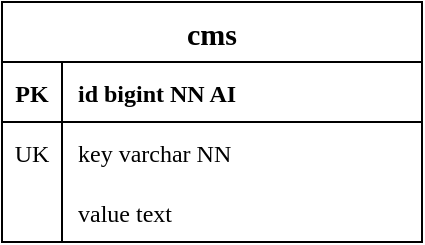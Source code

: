 <mxfile version="17.1.3" type="google"><diagram id="R2lEEEUBdFMjLlhIrx00" name="Page-1"><mxGraphModel grid="1" gridSize="10" guides="1" tooltips="1" connect="1" arrows="1" page="1" fold="1" pageScale="1" pageWidth="850" pageHeight="1100" math="0" shadow="0" extFonts="Permanent Marker^https://fonts.googleapis.com/css?family=Permanent+Marker"><root><mxCell id="0"/><mxCell id="1" parent="0"/><mxCell id="xyUqDpOmRsJjG7Otpu51-1" value="cms" style="shape=table;startSize=30;container=1;collapsible=1;childLayout=tableLayout;fixedRows=1;rowLines=0;fontStyle=1;align=center;resizeLast=1;rounded=0;horizontal=1;verticalAlign=middle;fontSize=15;swimlaneLine=1;sketch=0;labelBorderColor=none;fontFamily=Times New Roman;" parent="1" vertex="1"><mxGeometry x="170" y="80" width="210" height="120" as="geometry"><mxRectangle x="530" y="150" width="90" height="30" as="alternateBounds"/></mxGeometry></mxCell><mxCell id="xyUqDpOmRsJjG7Otpu51-2" value="" style="shape=tableRow;horizontal=0;startSize=0;swimlaneHead=0;swimlaneBody=0;fillColor=none;collapsible=0;dropTarget=0;points=[[0,0.5],[1,0.5]];portConstraint=eastwest;top=0;left=0;right=0;bottom=1;rounded=0;labelBorderColor=none;fontFamily=Times New Roman;" parent="xyUqDpOmRsJjG7Otpu51-1" vertex="1"><mxGeometry y="30" width="210" height="30" as="geometry"/></mxCell><mxCell id="xyUqDpOmRsJjG7Otpu51-3" value="PK" style="shape=partialRectangle;connectable=0;fillColor=none;top=0;left=0;bottom=0;right=0;fontStyle=1;overflow=hidden;rounded=0;labelBorderColor=none;fontFamily=Times New Roman;" parent="xyUqDpOmRsJjG7Otpu51-2" vertex="1"><mxGeometry width="30" height="30" as="geometry"><mxRectangle width="30" height="30" as="alternateBounds"/></mxGeometry></mxCell><mxCell id="xyUqDpOmRsJjG7Otpu51-4" value="id bigint NN AI" style="shape=partialRectangle;connectable=0;fillColor=none;top=0;left=0;bottom=0;right=0;align=left;spacingLeft=6;fontStyle=1;overflow=hidden;rounded=0;sketch=1;labelBorderColor=none;fontFamily=Times New Roman;" parent="xyUqDpOmRsJjG7Otpu51-2" vertex="1"><mxGeometry x="30" width="180" height="30" as="geometry"><mxRectangle width="180" height="30" as="alternateBounds"/></mxGeometry></mxCell><mxCell id="xyUqDpOmRsJjG7Otpu51-5" value="" style="shape=tableRow;horizontal=0;startSize=0;swimlaneHead=0;swimlaneBody=0;fillColor=none;collapsible=0;dropTarget=0;points=[[0,0.5],[1,0.5]];portConstraint=eastwest;top=0;left=0;right=0;bottom=0;rounded=0;labelBorderColor=none;fontFamily=Times New Roman;" parent="xyUqDpOmRsJjG7Otpu51-1" vertex="1"><mxGeometry y="60" width="210" height="30" as="geometry"/></mxCell><mxCell id="xyUqDpOmRsJjG7Otpu51-6" value="UK" style="shape=partialRectangle;connectable=0;fillColor=none;top=0;left=0;bottom=0;right=0;editable=1;overflow=hidden;rounded=0;labelBorderColor=none;fontFamily=Times New Roman;" parent="xyUqDpOmRsJjG7Otpu51-5" vertex="1"><mxGeometry width="30" height="30" as="geometry"><mxRectangle width="30" height="30" as="alternateBounds"/></mxGeometry></mxCell><mxCell id="xyUqDpOmRsJjG7Otpu51-7" value="key varchar NN" style="shape=partialRectangle;connectable=0;fillColor=none;top=0;left=0;bottom=0;right=0;align=left;spacingLeft=6;overflow=hidden;rounded=0;sketch=1;labelBorderColor=none;fontFamily=Times New Roman;" parent="xyUqDpOmRsJjG7Otpu51-5" vertex="1"><mxGeometry x="30" width="180" height="30" as="geometry"><mxRectangle width="180" height="30" as="alternateBounds"/></mxGeometry></mxCell><mxCell id="xyUqDpOmRsJjG7Otpu51-8" value="" style="shape=tableRow;horizontal=0;startSize=0;swimlaneHead=0;swimlaneBody=0;fillColor=none;collapsible=0;dropTarget=0;points=[[0,0.5],[1,0.5]];portConstraint=eastwest;top=0;left=0;right=0;bottom=0;rounded=0;labelBorderColor=none;fontFamily=Times New Roman;" parent="xyUqDpOmRsJjG7Otpu51-1" vertex="1"><mxGeometry y="90" width="210" height="30" as="geometry"/></mxCell><mxCell id="xyUqDpOmRsJjG7Otpu51-9" value="" style="shape=partialRectangle;connectable=0;fillColor=none;top=0;left=0;bottom=0;right=0;editable=1;overflow=hidden;rounded=0;labelBorderColor=none;fontFamily=Times New Roman;" parent="xyUqDpOmRsJjG7Otpu51-8" vertex="1"><mxGeometry width="30" height="30" as="geometry"><mxRectangle width="30" height="30" as="alternateBounds"/></mxGeometry></mxCell><mxCell id="xyUqDpOmRsJjG7Otpu51-10" value="value text" style="shape=partialRectangle;connectable=0;fillColor=none;top=0;left=0;bottom=0;right=0;align=left;spacingLeft=6;overflow=hidden;rounded=0;sketch=1;labelBorderColor=none;fontFamily=Times New Roman;" parent="xyUqDpOmRsJjG7Otpu51-8" vertex="1"><mxGeometry x="30" width="180" height="30" as="geometry"><mxRectangle width="180" height="30" as="alternateBounds"/></mxGeometry></mxCell></root></mxGraphModel></diagram></mxfile>